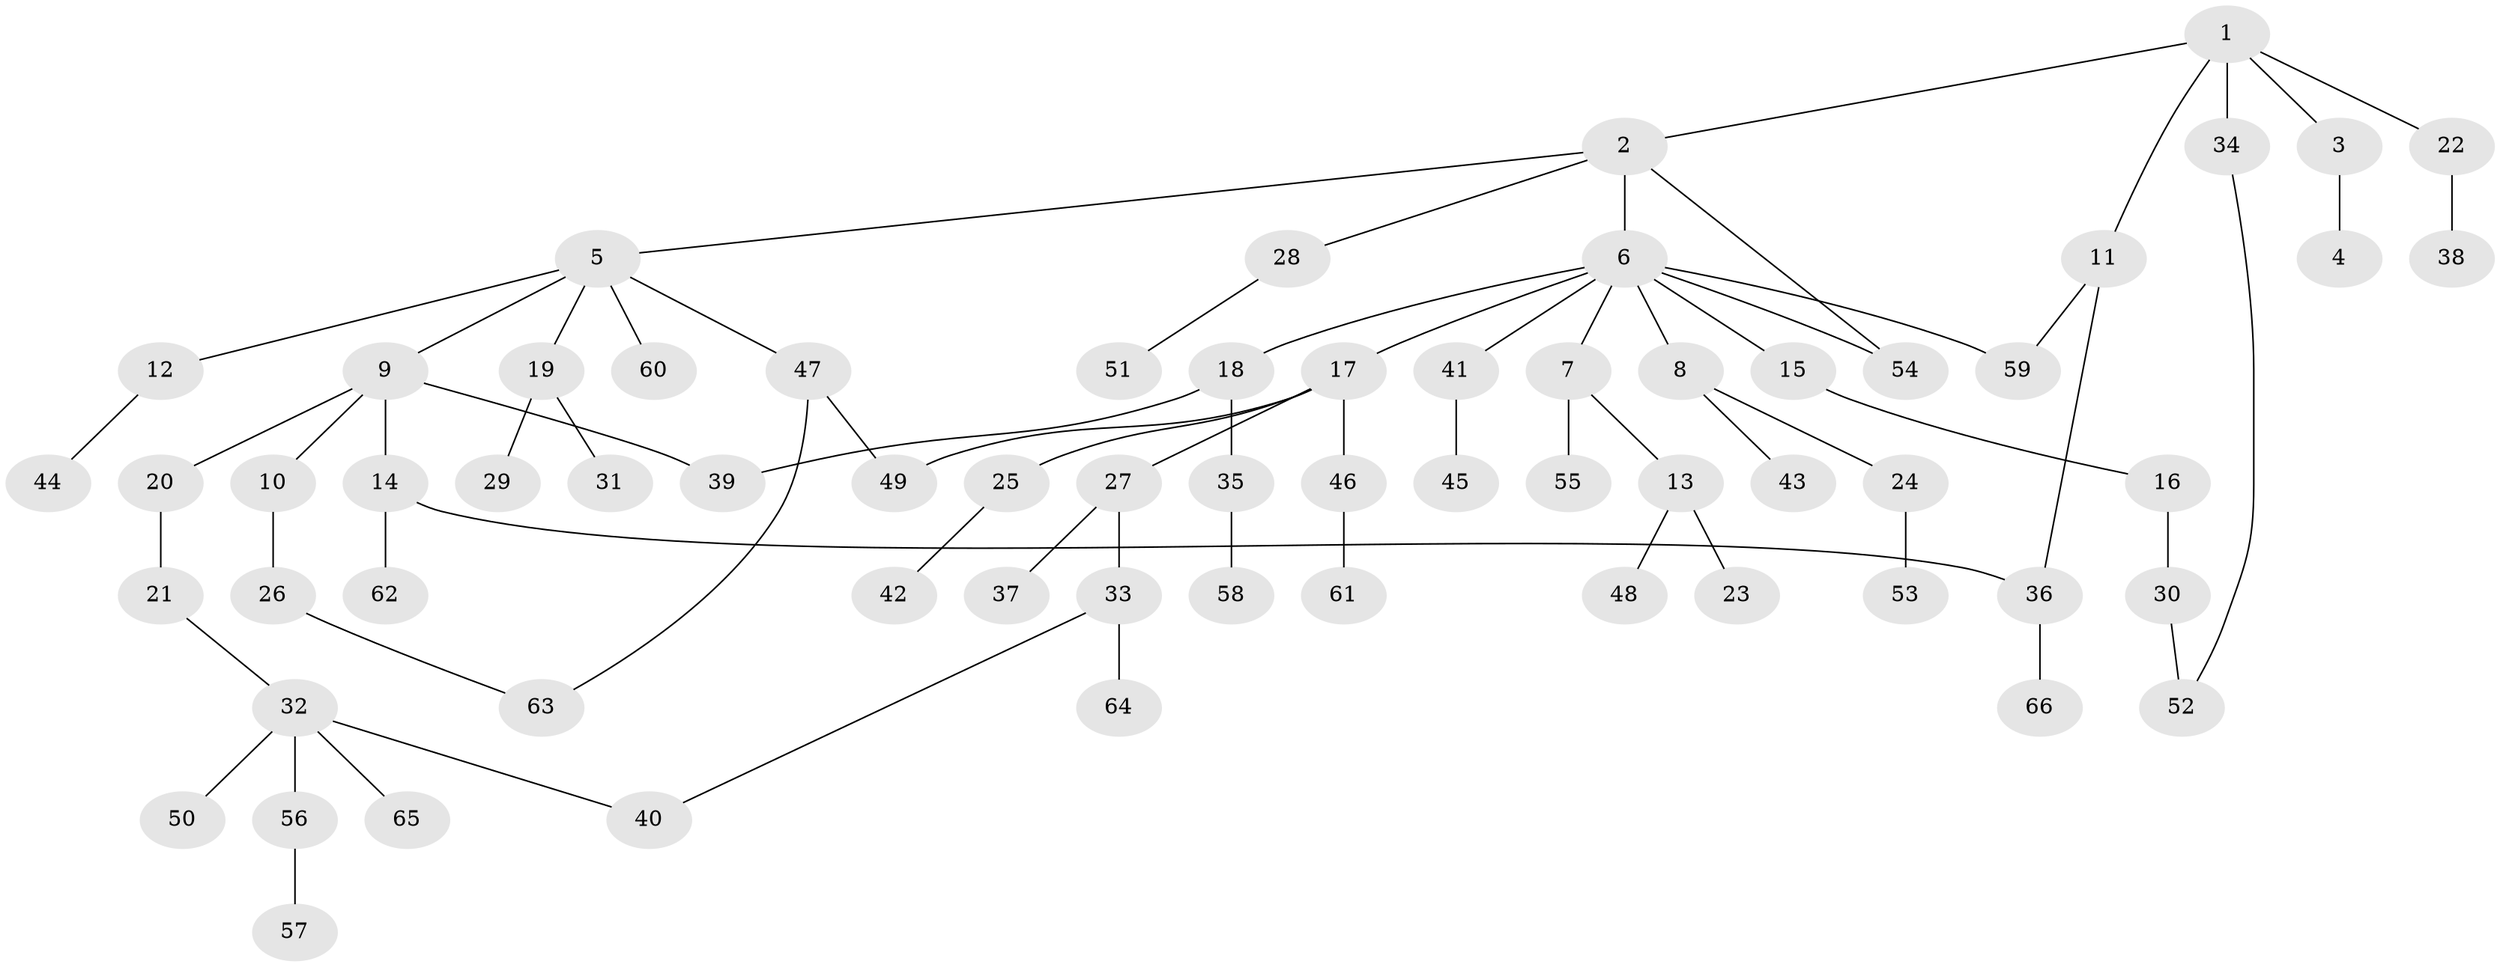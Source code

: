// Generated by graph-tools (version 1.1) at 2025/10/02/27/25 16:10:52]
// undirected, 66 vertices, 73 edges
graph export_dot {
graph [start="1"]
  node [color=gray90,style=filled];
  1;
  2;
  3;
  4;
  5;
  6;
  7;
  8;
  9;
  10;
  11;
  12;
  13;
  14;
  15;
  16;
  17;
  18;
  19;
  20;
  21;
  22;
  23;
  24;
  25;
  26;
  27;
  28;
  29;
  30;
  31;
  32;
  33;
  34;
  35;
  36;
  37;
  38;
  39;
  40;
  41;
  42;
  43;
  44;
  45;
  46;
  47;
  48;
  49;
  50;
  51;
  52;
  53;
  54;
  55;
  56;
  57;
  58;
  59;
  60;
  61;
  62;
  63;
  64;
  65;
  66;
  1 -- 2;
  1 -- 3;
  1 -- 11;
  1 -- 22;
  1 -- 34;
  2 -- 5;
  2 -- 6;
  2 -- 28;
  2 -- 54;
  3 -- 4;
  5 -- 9;
  5 -- 12;
  5 -- 19;
  5 -- 47;
  5 -- 60;
  6 -- 7;
  6 -- 8;
  6 -- 15;
  6 -- 17;
  6 -- 18;
  6 -- 41;
  6 -- 59;
  6 -- 54;
  7 -- 13;
  7 -- 55;
  8 -- 24;
  8 -- 43;
  9 -- 10;
  9 -- 14;
  9 -- 20;
  9 -- 39;
  10 -- 26;
  11 -- 36;
  11 -- 59;
  12 -- 44;
  13 -- 23;
  13 -- 48;
  14 -- 62;
  14 -- 36;
  15 -- 16;
  16 -- 30;
  17 -- 25;
  17 -- 27;
  17 -- 46;
  17 -- 49;
  18 -- 35;
  18 -- 39;
  19 -- 29;
  19 -- 31;
  20 -- 21;
  21 -- 32;
  22 -- 38;
  24 -- 53;
  25 -- 42;
  26 -- 63;
  27 -- 33;
  27 -- 37;
  28 -- 51;
  30 -- 52;
  32 -- 40;
  32 -- 50;
  32 -- 56;
  32 -- 65;
  33 -- 64;
  33 -- 40;
  34 -- 52;
  35 -- 58;
  36 -- 66;
  41 -- 45;
  46 -- 61;
  47 -- 63;
  47 -- 49;
  56 -- 57;
}
